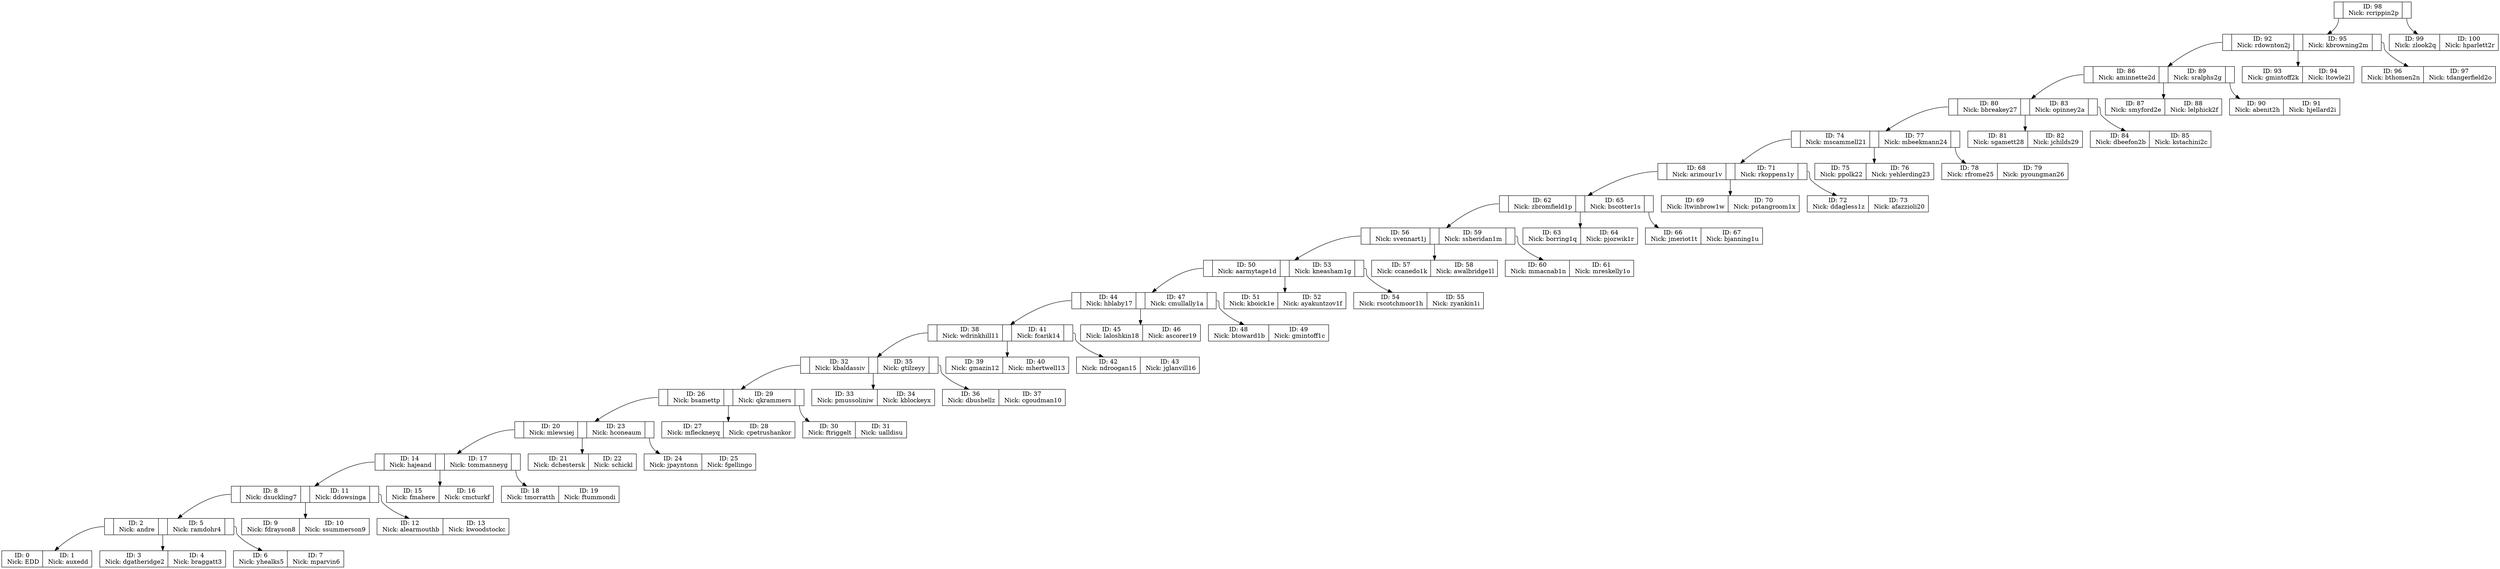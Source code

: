 digraph G {
node[shape=record]
		//Agregar Nodos Rama
R0x7f90cc02c980[label="<C1>|ID: 98\n Nick: rcrippin2p|<C2>"];
R0x7f90cc02c920[label="<C1>|ID: 92\n Nick: rdownton2j|<C2>|ID: 95\n Nick: kbrowning2m|<C3>"];
R0x7f90cc02c650[label="<C1>|ID: 86\n Nick: aminnette2d|<C2>|ID: 89\n Nick: sralphs2g|<C3>"];
R0x7f90cc02c380[label="<C1>|ID: 80\n Nick: bbreakey27|<C2>|ID: 83\n Nick: opinney2a|<C3>"];
R0x7f90cc02c0b0[label="<C1>|ID: 74\n Nick: mscammell21|<C2>|ID: 77\n Nick: mbeekmann24|<C3>"];
R0x7f90cc02bde0[label="<C1>|ID: 68\n Nick: arimour1v|<C2>|ID: 71\n Nick: rkoppens1y|<C3>"];
R0x7f90cc02bb10[label="<C1>|ID: 62\n Nick: zbromfield1p|<C2>|ID: 65\n Nick: bscotter1s|<C3>"];
R0x7f90cc02b840[label="<C1>|ID: 56\n Nick: svennart1j|<C2>|ID: 59\n Nick: ssheridan1m|<C3>"];
R0x7f90cc02b570[label="<C1>|ID: 50\n Nick: aarmytage1d|<C2>|ID: 53\n Nick: kneasham1g|<C3>"];
R0x7f90cc02b2a0[label="<C1>|ID: 44\n Nick: hblaby17|<C2>|ID: 47\n Nick: cmullally1a|<C3>"];
R0x7f90cc02afd0[label="<C1>|ID: 38\n Nick: wdrinkhill11|<C2>|ID: 41\n Nick: fcarik14|<C3>"];
R0x7f90cc02ad00[label="<C1>|ID: 32\n Nick: kbaldassiv|<C2>|ID: 35\n Nick: gtilzeyy|<C3>"];
R0x7f90cc02aa30[label="<C1>|ID: 26\n Nick: bsamettp|<C2>|ID: 29\n Nick: qkrammers|<C3>"];
R0x7f90cc02a760[label="<C1>|ID: 20\n Nick: mlewsiej|<C2>|ID: 23\n Nick: hconeaum|<C3>"];
R0x7f90cc02a490[label="<C1>|ID: 14\n Nick: hajeand|<C2>|ID: 17\n Nick: tommanneyg|<C3>"];
R0x7f90cc02a1c0[label="<C1>|ID: 8\n Nick: dsuckling7|<C2>|ID: 11\n Nick: ddowsinga|<C3>"];
R0x7f90cc029ef0[label="<C1>|ID: 2\n Nick: andre|<C2>|ID: 5\n Nick: ramdohr4|<C3>"];
R0x7f90cc029c20[label="ID: 0\n Nick: EDD|ID: 1\n Nick: auxedd"];
R0x7f90cc029d40[label="ID: 3\n Nick: dgatheridge2|ID: 4\n Nick: braggatt3"];
R0x7f90cc029e60[label="ID: 6\n Nick: yhealks5|ID: 7\n Nick: mparvin6"];
R0x7f90cc02a010[label="ID: 9\n Nick: fdrayson8|ID: 10\n Nick: ssummerson9"];
R0x7f90cc02a130[label="ID: 12\n Nick: alearmouthb|ID: 13\n Nick: kwoodstockc"];
R0x7f90cc02a2e0[label="ID: 15\n Nick: fmahere|ID: 16\n Nick: cmcturkf"];
R0x7f90cc02a400[label="ID: 18\n Nick: tmorratth|ID: 19\n Nick: ftummondi"];
R0x7f90cc02a5b0[label="ID: 21\n Nick: dchestersk|ID: 22\n Nick: schickl"];
R0x7f90cc02a6d0[label="ID: 24\n Nick: jpayntonn|ID: 25\n Nick: fgellingo"];
R0x7f90cc02a880[label="ID: 27\n Nick: mfleckneyq|ID: 28\n Nick: cpetrushankor"];
R0x7f90cc02a9a0[label="ID: 30\n Nick: ftriggelt|ID: 31\n Nick: ualldisu"];
R0x7f90cc02ab50[label="ID: 33\n Nick: pmussoliniw|ID: 34\n Nick: kblockeyx"];
R0x7f90cc02ac70[label="ID: 36\n Nick: dbushellz|ID: 37\n Nick: cgoudman10"];
R0x7f90cc02ae20[label="ID: 39\n Nick: gmazin12|ID: 40\n Nick: mhertwell13"];
R0x7f90cc02af40[label="ID: 42\n Nick: ndroogan15|ID: 43\n Nick: jglanvill16"];
R0x7f90cc02b0f0[label="ID: 45\n Nick: laloshkin18|ID: 46\n Nick: ascorer19"];
R0x7f90cc02b210[label="ID: 48\n Nick: btoward1b|ID: 49\n Nick: gmintoff1c"];
R0x7f90cc02b3c0[label="ID: 51\n Nick: kboick1e|ID: 52\n Nick: ayakuntzov1f"];
R0x7f90cc02b4e0[label="ID: 54\n Nick: rscotchmoor1h|ID: 55\n Nick: zyankin1i"];
R0x7f90cc02b690[label="ID: 57\n Nick: ccanedo1k|ID: 58\n Nick: awalbridge1l"];
R0x7f90cc02b7b0[label="ID: 60\n Nick: mmacnab1n|ID: 61\n Nick: mreskelly1o"];
R0x7f90cc02b960[label="ID: 63\n Nick: borring1q|ID: 64\n Nick: pjozwik1r"];
R0x7f90cc02ba80[label="ID: 66\n Nick: jmeriot1t|ID: 67\n Nick: bjanning1u"];
R0x7f90cc02bc30[label="ID: 69\n Nick: ltwinbrow1w|ID: 70\n Nick: pstangroom1x"];
R0x7f90cc02bd50[label="ID: 72\n Nick: ddagless1z|ID: 73\n Nick: afazzioli20"];
R0x7f90cc02bf00[label="ID: 75\n Nick: ppolk22|ID: 76\n Nick: yehlerding23"];
R0x7f90cc02c020[label="ID: 78\n Nick: rfrome25|ID: 79\n Nick: pyoungman26"];
R0x7f90cc02c1d0[label="ID: 81\n Nick: sgamett28|ID: 82\n Nick: jchilds29"];
R0x7f90cc02c2f0[label="ID: 84\n Nick: dbeefon2b|ID: 85\n Nick: kstachini2c"];
R0x7f90cc02c4a0[label="ID: 87\n Nick: smyford2e|ID: 88\n Nick: lelphick2f"];
R0x7f90cc02c5c0[label="ID: 90\n Nick: abenit2h|ID: 91\n Nick: hjellard2i"];
R0x7f90cc02c770[label="ID: 93\n Nick: gmintoff2k|ID: 94\n Nick: ltowle2l"];
R0x7f90cc02c890[label="ID: 96\n Nick: bthomen2n|ID: 97\n Nick: tdangerfield2o"];
R0x7f90cc02c9b0[label="ID: 99\n Nick: zlook2q|ID: 100\n Nick: hparlett2r"];
		//Agregar conexiones
R0x7f90cc02c980:C1->R0x7f90cc02c920;
R0x7f90cc02c920:C1->R0x7f90cc02c650;
R0x7f90cc02c650:C1->R0x7f90cc02c380;
R0x7f90cc02c380:C1->R0x7f90cc02c0b0;
R0x7f90cc02c0b0:C1->R0x7f90cc02bde0;
R0x7f90cc02bde0:C1->R0x7f90cc02bb10;
R0x7f90cc02bb10:C1->R0x7f90cc02b840;
R0x7f90cc02b840:C1->R0x7f90cc02b570;
R0x7f90cc02b570:C1->R0x7f90cc02b2a0;
R0x7f90cc02b2a0:C1->R0x7f90cc02afd0;
R0x7f90cc02afd0:C1->R0x7f90cc02ad00;
R0x7f90cc02ad00:C1->R0x7f90cc02aa30;
R0x7f90cc02aa30:C1->R0x7f90cc02a760;
R0x7f90cc02a760:C1->R0x7f90cc02a490;
R0x7f90cc02a490:C1->R0x7f90cc02a1c0;
R0x7f90cc02a1c0:C1->R0x7f90cc029ef0;
R0x7f90cc029ef0:C1->R0x7f90cc029c20;
R0x7f90cc029ef0:C2->R0x7f90cc029d40;
R0x7f90cc029ef0:C3->R0x7f90cc029e60;
R0x7f90cc02a1c0:C2->R0x7f90cc02a010;
R0x7f90cc02a1c0:C3->R0x7f90cc02a130;
R0x7f90cc02a490:C2->R0x7f90cc02a2e0;
R0x7f90cc02a490:C3->R0x7f90cc02a400;
R0x7f90cc02a760:C2->R0x7f90cc02a5b0;
R0x7f90cc02a760:C3->R0x7f90cc02a6d0;
R0x7f90cc02aa30:C2->R0x7f90cc02a880;
R0x7f90cc02aa30:C3->R0x7f90cc02a9a0;
R0x7f90cc02ad00:C2->R0x7f90cc02ab50;
R0x7f90cc02ad00:C3->R0x7f90cc02ac70;
R0x7f90cc02afd0:C2->R0x7f90cc02ae20;
R0x7f90cc02afd0:C3->R0x7f90cc02af40;
R0x7f90cc02b2a0:C2->R0x7f90cc02b0f0;
R0x7f90cc02b2a0:C3->R0x7f90cc02b210;
R0x7f90cc02b570:C2->R0x7f90cc02b3c0;
R0x7f90cc02b570:C3->R0x7f90cc02b4e0;
R0x7f90cc02b840:C2->R0x7f90cc02b690;
R0x7f90cc02b840:C3->R0x7f90cc02b7b0;
R0x7f90cc02bb10:C2->R0x7f90cc02b960;
R0x7f90cc02bb10:C3->R0x7f90cc02ba80;
R0x7f90cc02bde0:C2->R0x7f90cc02bc30;
R0x7f90cc02bde0:C3->R0x7f90cc02bd50;
R0x7f90cc02c0b0:C2->R0x7f90cc02bf00;
R0x7f90cc02c0b0:C3->R0x7f90cc02c020;
R0x7f90cc02c380:C2->R0x7f90cc02c1d0;
R0x7f90cc02c380:C3->R0x7f90cc02c2f0;
R0x7f90cc02c650:C2->R0x7f90cc02c4a0;
R0x7f90cc02c650:C3->R0x7f90cc02c5c0;
R0x7f90cc02c920:C2->R0x7f90cc02c770;
R0x7f90cc02c920:C3->R0x7f90cc02c890;
R0x7f90cc02c980:C2->R0x7f90cc02c9b0;
}